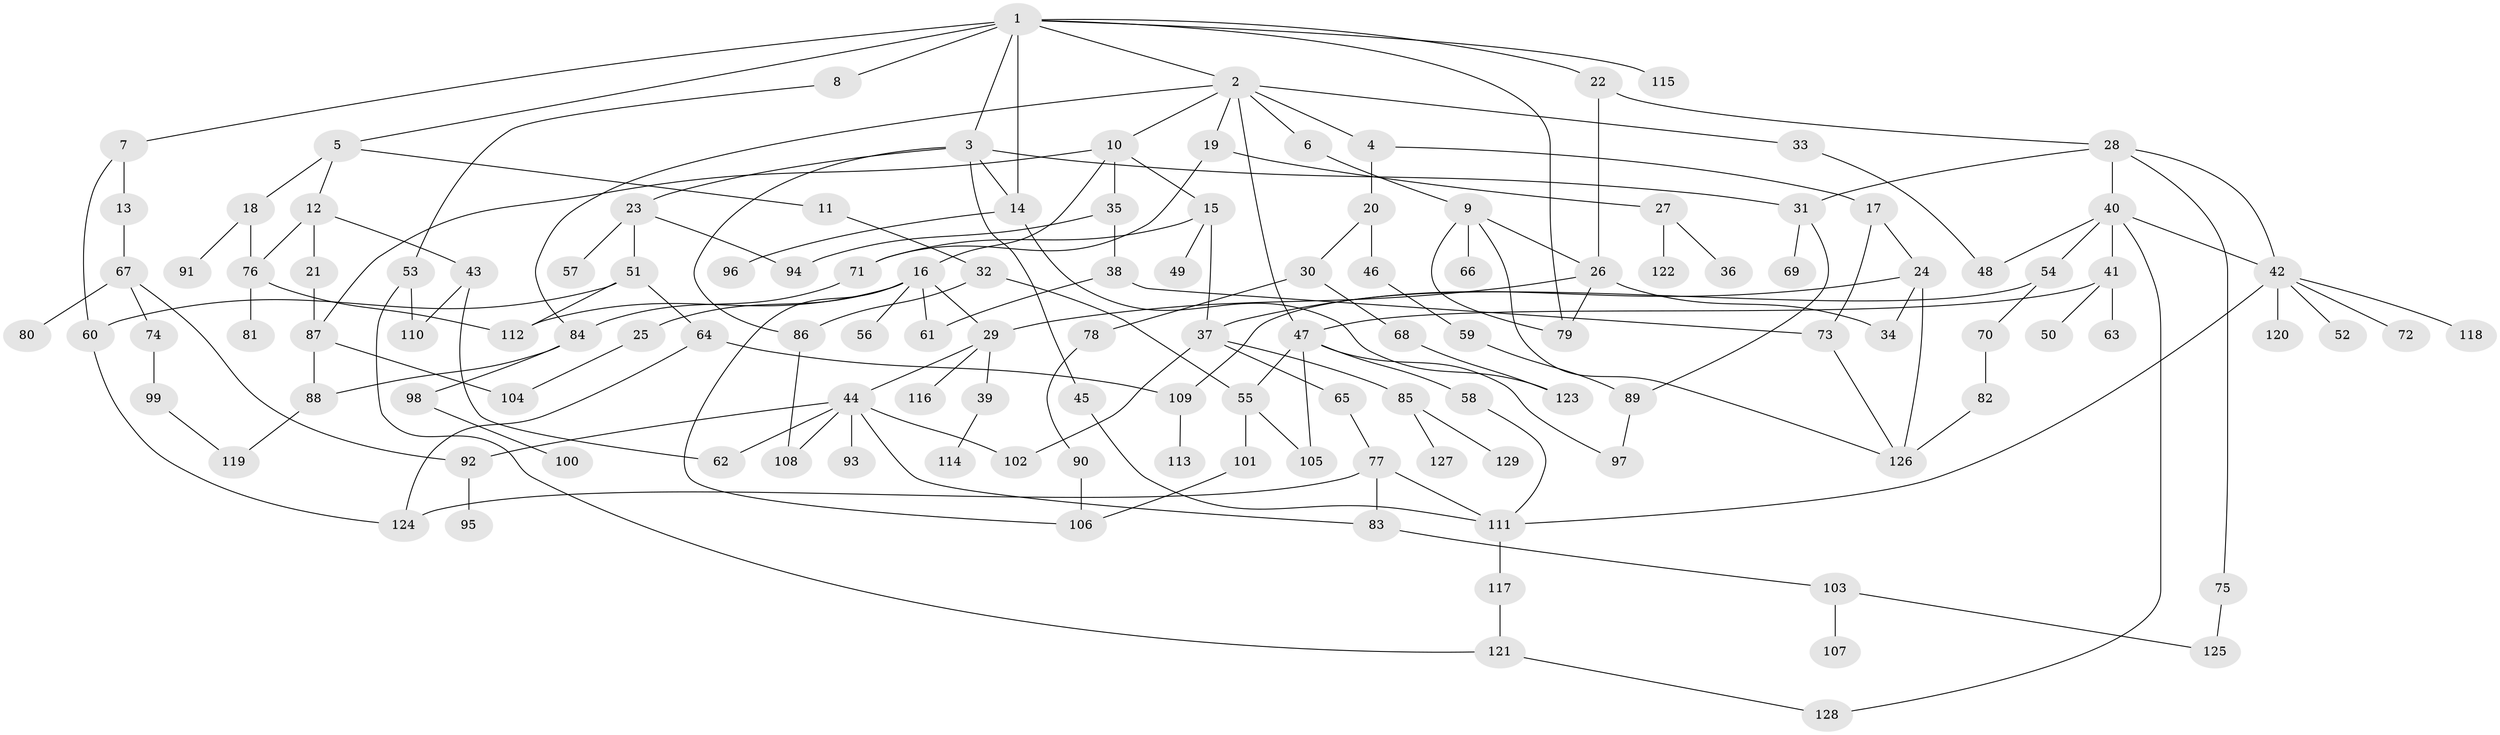 // Generated by graph-tools (version 1.1) at 2025/01/03/09/25 03:01:02]
// undirected, 129 vertices, 178 edges
graph export_dot {
graph [start="1"]
  node [color=gray90,style=filled];
  1;
  2;
  3;
  4;
  5;
  6;
  7;
  8;
  9;
  10;
  11;
  12;
  13;
  14;
  15;
  16;
  17;
  18;
  19;
  20;
  21;
  22;
  23;
  24;
  25;
  26;
  27;
  28;
  29;
  30;
  31;
  32;
  33;
  34;
  35;
  36;
  37;
  38;
  39;
  40;
  41;
  42;
  43;
  44;
  45;
  46;
  47;
  48;
  49;
  50;
  51;
  52;
  53;
  54;
  55;
  56;
  57;
  58;
  59;
  60;
  61;
  62;
  63;
  64;
  65;
  66;
  67;
  68;
  69;
  70;
  71;
  72;
  73;
  74;
  75;
  76;
  77;
  78;
  79;
  80;
  81;
  82;
  83;
  84;
  85;
  86;
  87;
  88;
  89;
  90;
  91;
  92;
  93;
  94;
  95;
  96;
  97;
  98;
  99;
  100;
  101;
  102;
  103;
  104;
  105;
  106;
  107;
  108;
  109;
  110;
  111;
  112;
  113;
  114;
  115;
  116;
  117;
  118;
  119;
  120;
  121;
  122;
  123;
  124;
  125;
  126;
  127;
  128;
  129;
  1 -- 2;
  1 -- 3;
  1 -- 5;
  1 -- 7;
  1 -- 8;
  1 -- 14;
  1 -- 22;
  1 -- 115;
  1 -- 79;
  2 -- 4;
  2 -- 6;
  2 -- 10;
  2 -- 19;
  2 -- 33;
  2 -- 84;
  2 -- 47;
  3 -- 23;
  3 -- 31;
  3 -- 45;
  3 -- 14;
  3 -- 86;
  4 -- 17;
  4 -- 20;
  5 -- 11;
  5 -- 12;
  5 -- 18;
  6 -- 9;
  7 -- 13;
  7 -- 60;
  8 -- 53;
  9 -- 26;
  9 -- 66;
  9 -- 126;
  9 -- 79;
  10 -- 15;
  10 -- 16;
  10 -- 35;
  10 -- 87;
  11 -- 32;
  12 -- 21;
  12 -- 43;
  12 -- 76;
  13 -- 67;
  14 -- 96;
  14 -- 123;
  15 -- 37;
  15 -- 49;
  15 -- 71;
  16 -- 25;
  16 -- 56;
  16 -- 61;
  16 -- 112;
  16 -- 106;
  16 -- 29;
  17 -- 24;
  17 -- 73;
  18 -- 76;
  18 -- 91;
  19 -- 27;
  19 -- 71;
  20 -- 30;
  20 -- 46;
  21 -- 87;
  22 -- 28;
  22 -- 26;
  23 -- 51;
  23 -- 57;
  23 -- 94;
  24 -- 34;
  24 -- 37;
  24 -- 126;
  25 -- 104;
  26 -- 29;
  26 -- 79;
  26 -- 34;
  27 -- 36;
  27 -- 122;
  28 -- 40;
  28 -- 75;
  28 -- 42;
  28 -- 31;
  29 -- 39;
  29 -- 44;
  29 -- 116;
  30 -- 68;
  30 -- 78;
  31 -- 69;
  31 -- 89;
  32 -- 86;
  32 -- 55;
  33 -- 48;
  35 -- 38;
  35 -- 94;
  37 -- 65;
  37 -- 85;
  37 -- 102;
  38 -- 73;
  38 -- 61;
  39 -- 114;
  40 -- 41;
  40 -- 42;
  40 -- 54;
  40 -- 128;
  40 -- 48;
  41 -- 47;
  41 -- 50;
  41 -- 63;
  42 -- 52;
  42 -- 72;
  42 -- 111;
  42 -- 118;
  42 -- 120;
  43 -- 110;
  43 -- 62;
  44 -- 62;
  44 -- 92;
  44 -- 93;
  44 -- 102;
  44 -- 108;
  44 -- 83;
  45 -- 111;
  46 -- 59;
  47 -- 55;
  47 -- 58;
  47 -- 105;
  47 -- 97;
  51 -- 64;
  51 -- 112;
  51 -- 60;
  53 -- 121;
  53 -- 110;
  54 -- 70;
  54 -- 109;
  55 -- 101;
  55 -- 105;
  58 -- 111;
  59 -- 89;
  60 -- 124;
  64 -- 109;
  64 -- 124;
  65 -- 77;
  67 -- 74;
  67 -- 80;
  67 -- 92;
  68 -- 123;
  70 -- 82;
  71 -- 84;
  73 -- 126;
  74 -- 99;
  75 -- 125;
  76 -- 81;
  76 -- 112;
  77 -- 83;
  77 -- 124;
  77 -- 111;
  78 -- 90;
  82 -- 126;
  83 -- 103;
  84 -- 98;
  84 -- 88;
  85 -- 127;
  85 -- 129;
  86 -- 108;
  87 -- 88;
  87 -- 104;
  88 -- 119;
  89 -- 97;
  90 -- 106;
  92 -- 95;
  98 -- 100;
  99 -- 119;
  101 -- 106;
  103 -- 107;
  103 -- 125;
  109 -- 113;
  111 -- 117;
  117 -- 121;
  121 -- 128;
}
